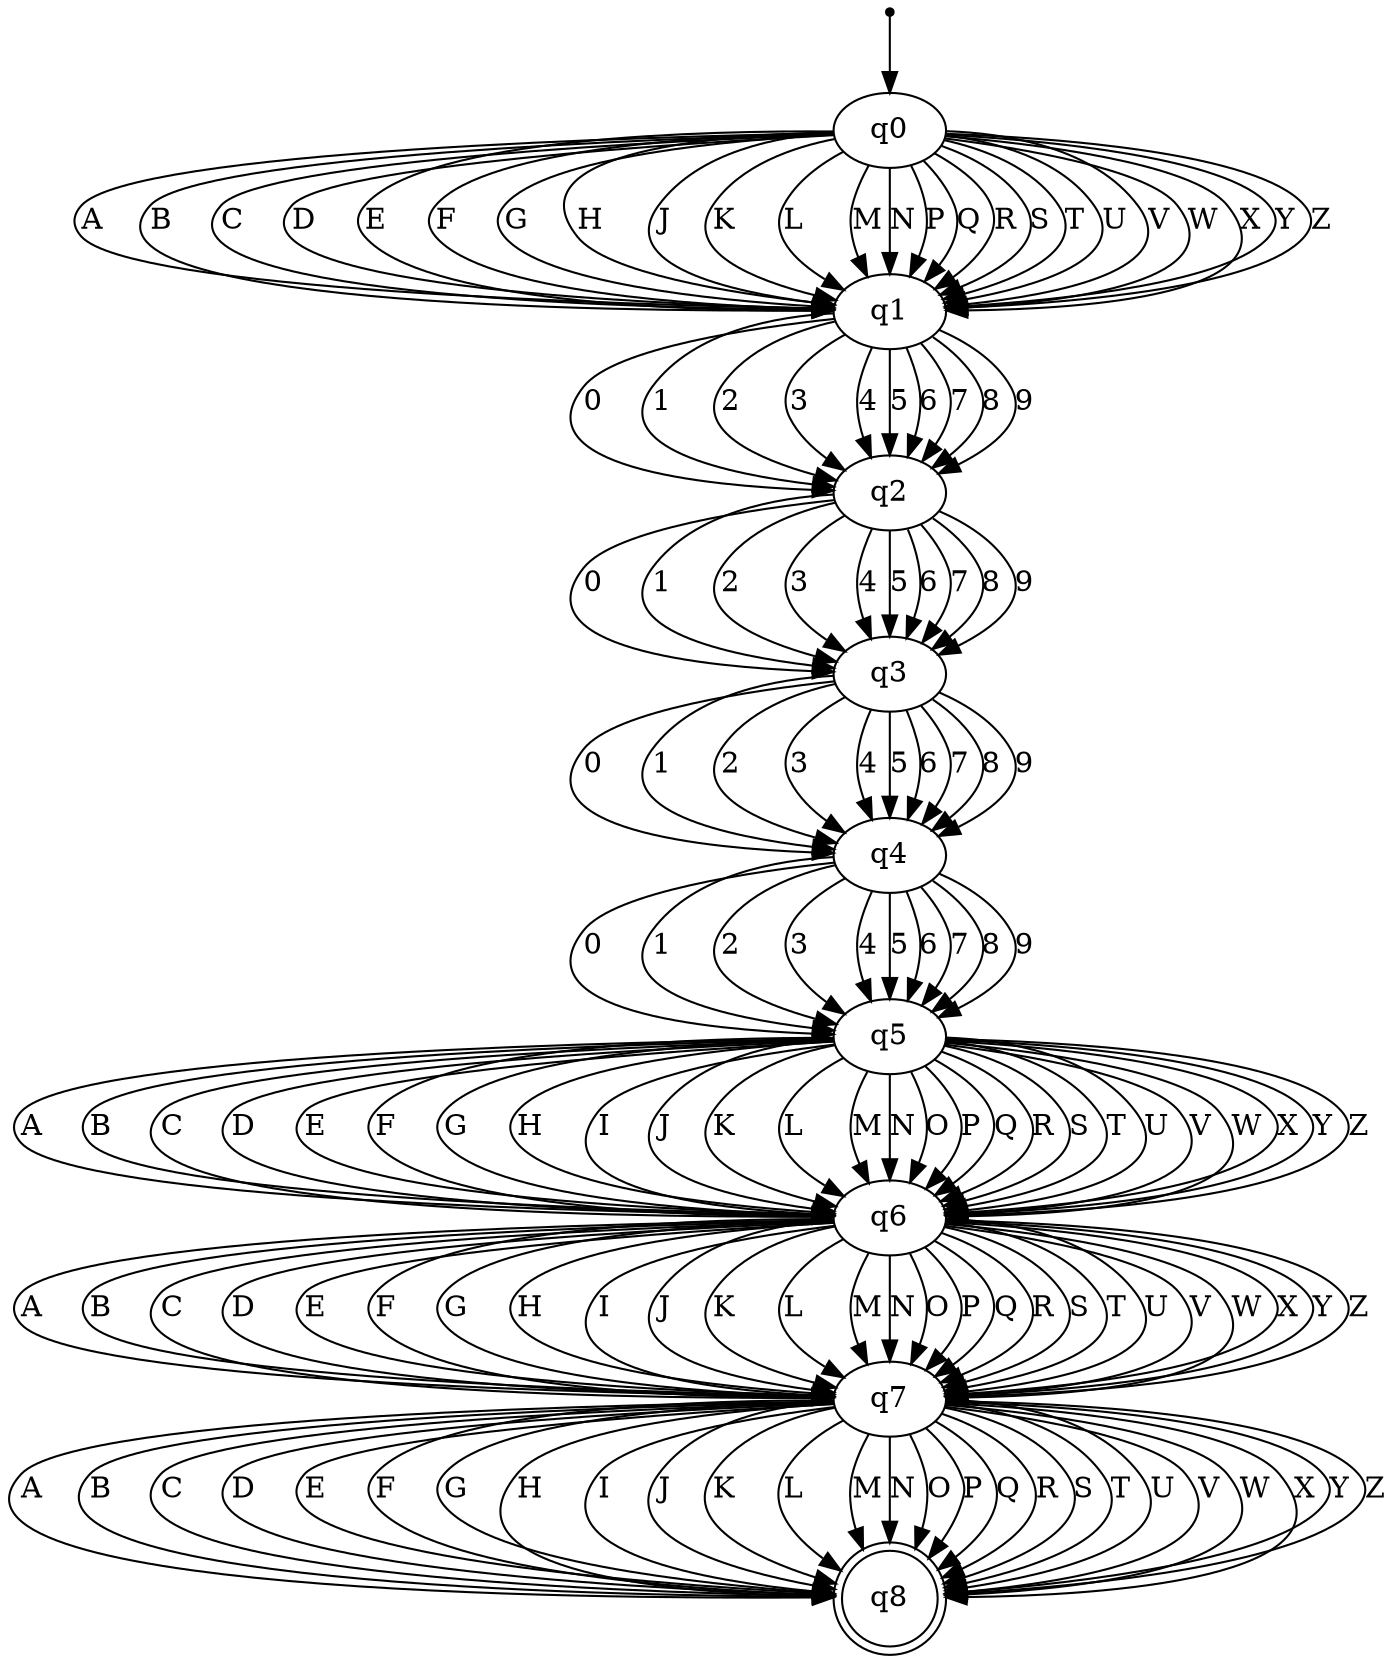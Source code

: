 digraph {
	inic[shape=point];
    inic->q0;

    q0->q1 [label="A"];
    q0->q1 [label="B"];
    q0->q1 [label="C"];
    q0->q1 [label="D"];
    q0->q1 [label="E"];
    q0->q1 [label="F"];
    q0->q1 [label="G"];
    q0->q1 [label="H"];
    q0->q1 [label="J"];
    q0->q1 [label="K"];
    q0->q1 [label="L"];
    q0->q1 [label="M"];
    q0->q1 [label="N"];
    q0->q1 [label="P"];
    q0->q1 [label="Q"];
    q0->q1 [label="R"];
    q0->q1 [label="S"];
    q0->q1 [label="T"];
    q0->q1 [label="U"];
    q0->q1 [label="V"];
    q0->q1 [label="W"];
    q0->q1 [label="X"];
    q0->q1 [label="Y"];
    q0->q1 [label="Z"];


    q1->q2 [label="0"];
    q1->q2 [label="1"];
    q1->q2 [label="2"];
    q1->q2 [label="3"];
    q1->q2 [label="4"];
    q1->q2 [label="5"];
    q1->q2 [label="6"];
    q1->q2 [label="7"];
    q1->q2 [label="8"];
    q1->q2 [label="9"];


    q2->q3 [label="0"];
    q2->q3 [label="1"];
    q2->q3 [label="2"];
    q2->q3 [label="3"];
    q2->q3 [label="4"];
    q2->q3 [label="5"];
    q2->q3 [label="6"];
    q2->q3 [label="7"];
    q2->q3 [label="8"];
    q2->q3 [label="9"];


    q3->q4[label="0"];
    q3->q4 [label="1"];
    q3->q4 [label="2"];
    q3->q4 [label="3"];
    q3->q4 [label="4"];
    q3->q4 [label="5"];
    q3->q4 [label="6"];
    q3->q4 [label="7"];
    q3->q4 [label="8"];
    q3->q4 [label="9"];


    q4->q5 [label="0"];
    q4->q5 [label="1"];
    q4->q5 [label="2"];
    q4->q5 [label="3"];
    q4->q5 [label="4"];
    q4->q5 [label="5"];
    q4->q5 [label="6"];
    q4->q5 [label="7"];
    q4->q5 [label="8"];
    q4->q5 [label="9"];


    q5->q6 [label="A"];
    q5->q6 [label="B"];
    q5->q6 [label="C"];
    q5->q6 [label="D"];
    q5->q6 [label="E"];
    q5->q6 [label="F"];
    q5->q6 [label="G"];
    q5->q6 [label="H"];
    q5->q6 [label="I"];
    q5->q6 [label="J"];
    q5->q6 [label="K"];
    q5->q6 [label="L"];
    q5->q6 [label="M"];
    q5->q6 [label="N"];
    q5->q6 [label="O"];
    q5->q6 [label="P"];
    q5->q6 [label="Q"];
    q5->q6 [label="R"];
    q5->q6 [label="S"];
    q5->q6 [label="T"];
    q5->q6 [label="U"];
    q5->q6 [label="V"];
    q5->q6 [label="W"];
    q5->q6 [label="X"];
    q5->q6 [label="Y"];
    q5->q6 [label="Z"];


    q6->q7 [label="A"];
    q6->q7 [label="B"];
    q6->q7 [label="C"];
    q6->q7 [label="D"];
    q6->q7 [label="E"];
    q6->q7 [label="F"];
    q6->q7 [label="G"];
    q6->q7 [label="H"];
    q6->q7 [label="I"];
    q6->q7 [label="J"];
    q6->q7 [label="K"];
    q6->q7 [label="L"];
    q6->q7 [label="M"];
    q6->q7 [label="N"];
    q6->q7 [label="O"];
    q6->q7 [label="P"];
    q6->q7 [label="Q"];
    q6->q7 [label="R"];
    q6->q7 [label="S"];
    q6->q7 [label="T"];
    q6->q7 [label="U"];
    q6->q7 [label="V"];
    q6->q7 [label="W"];
    q6->q7 [label="X"];
    q6->q7 [label="Y"];
    q6->q7 [label="Z"];


    q7->q8 [label="A"];
    q7->q8 [label="B"];
    q7->q8 [label="C"];
    q7->q8 [label="D"];
    q7->q8 [label="E"];
    q7->q8 [label="F"];
    q7->q8 [label="G"];
    q7->q8 [label="H"];
    q7->q8 [label="I"];
    q7->q8 [label="J"];
    q7->q8 [label="K"];
    q7->q8 [label="L"];
    q7->q8 [label="M"];
    q7->q8 [label="N"];
    q7->q8 [label="O"];
    q7->q8 [label="P"];
    q7->q8 [label="Q"];
    q7->q8 [label="R"];
    q7->q8 [label="S"];
    q7->q8 [label="T"];
    q7->q8 [label="U"];
    q7->q8 [label="V"];
    q7->q8 [label="W"];
    q7->q8 [label="X"];
    q7->q8 [label="Y"];
    q7->q8 [label="Z"];

    q8[shape=doublecircle];
}
